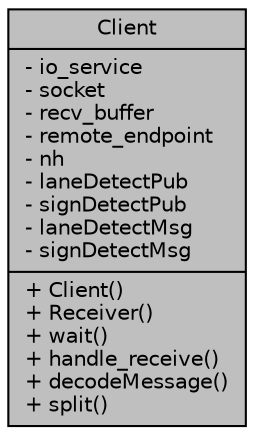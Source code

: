 digraph "Client"
{
 // LATEX_PDF_SIZE
  edge [fontname="Helvetica",fontsize="10",labelfontname="Helvetica",labelfontsize="10"];
  node [fontname="Helvetica",fontsize="10",shape=record];
  Node1 [label="{Client\n|- io_service\l- socket\l- recv_buffer\l- remote_endpoint\l- nh\l- laneDetectPub\l- signDetectPub\l- laneDetectMsg\l- signDetectMsg\l|+ Client()\l+ Receiver()\l+ wait()\l+ handle_receive()\l+ decodeMessage()\l+ split()\l}",height=0.2,width=0.4,color="black", fillcolor="grey75", style="filled", fontcolor="black",tooltip="This class implements the Raspberry Pi UDP listener that receives messages and publishes them on the ..."];
}
